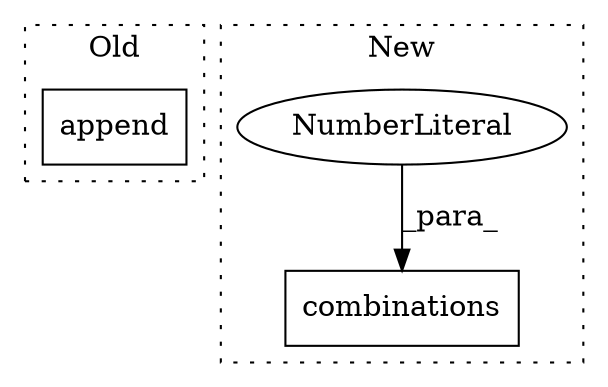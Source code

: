 digraph G {
subgraph cluster0 {
1 [label="append" a="32" s="12698,12710" l="7,1" shape="box"];
label = "Old";
style="dotted";
}
subgraph cluster1 {
2 [label="combinations" a="32" s="12751,12783" l="13,1" shape="box"];
3 [label="NumberLiteral" a="34" s="12782" l="1" shape="ellipse"];
label = "New";
style="dotted";
}
3 -> 2 [label="_para_"];
}